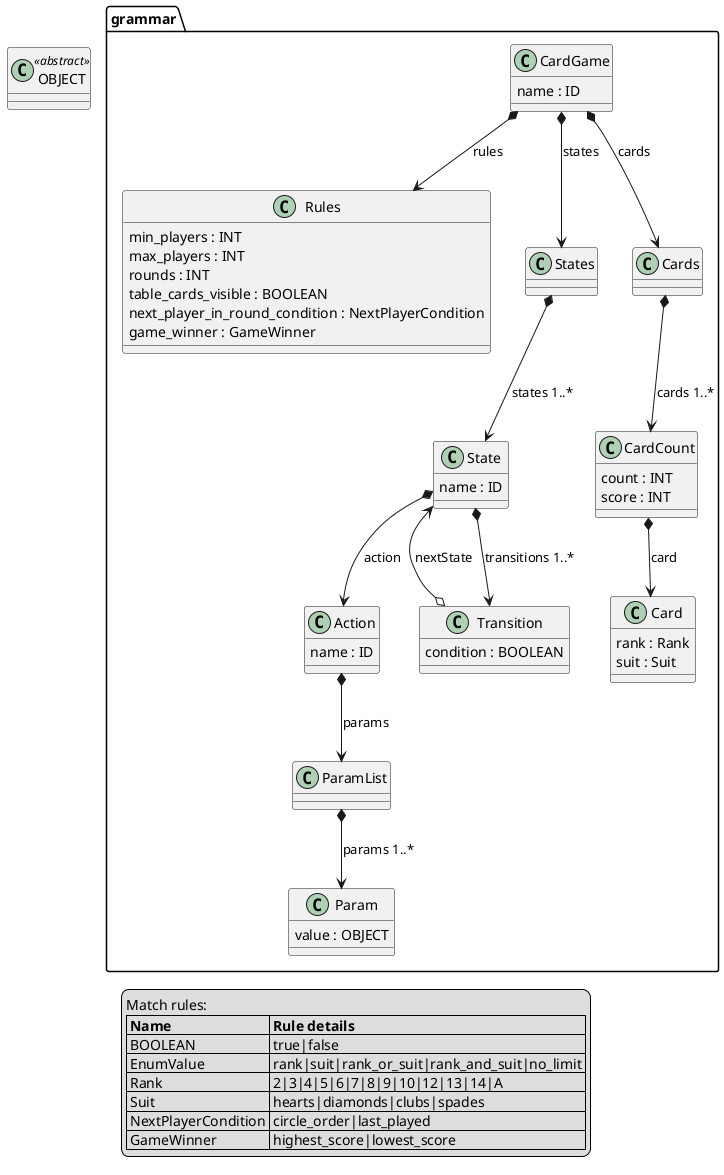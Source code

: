 @startuml
set namespaceSeparator .


class grammar.CardGame  {
  name : ID
}


class grammar.Rules  {
  min_players : INT
  max_players : INT
  rounds : INT
  table_cards_visible : BOOLEAN
  next_player_in_round_condition : NextPlayerCondition
  game_winner : GameWinner
}


class grammar.States  {
}


class grammar.State  {
  name : ID
}


class grammar.Transition  {
  condition : BOOLEAN
}


class grammar.Action  {
  name : ID
}


class grammar.ParamList  {
}


class grammar.Param  {
  value : OBJECT
}


class grammar.Cards  {
}


class grammar.CardCount  {
  count : INT
  score : INT
}


class grammar.Card  {
  rank : Rank
  suit : Suit
}


grammar.CardGame *--> grammar.Rules: rules
grammar.CardGame *--> grammar.States: states
grammar.CardGame *--> grammar.Cards: cards
grammar.States *--> grammar.State: states 1..*
grammar.State *--> grammar.Action: action
grammar.State *--> grammar.Transition: transitions 1..*
grammar.Transition o--> grammar.State: nextState
grammar.Action *--> grammar.ParamList: params
grammar.ParamList *--> grammar.Param: params 1..*


class OBJECT <<abstract>> {
}
grammar.Cards *--> grammar.CardCount: cards 1..*
grammar.CardCount *--> grammar.Card: card

legend
  Match rules:
  |= Name  |= Rule details |
  | BOOLEAN | true\|false |
  | EnumValue | rank\|suit\|rank_or_suit\|rank_and_suit\|no_limit |
  | Rank | 2\|3\|4\|5\|6\|7\|8\|9\|10\|12\|13\|14\|A |
  | Suit | hearts\|diamonds\|clubs\|spades |
  | NextPlayerCondition | circle_order\|last_played |
  | GameWinner | highest_score\|lowest_score |
end legend

@enduml
